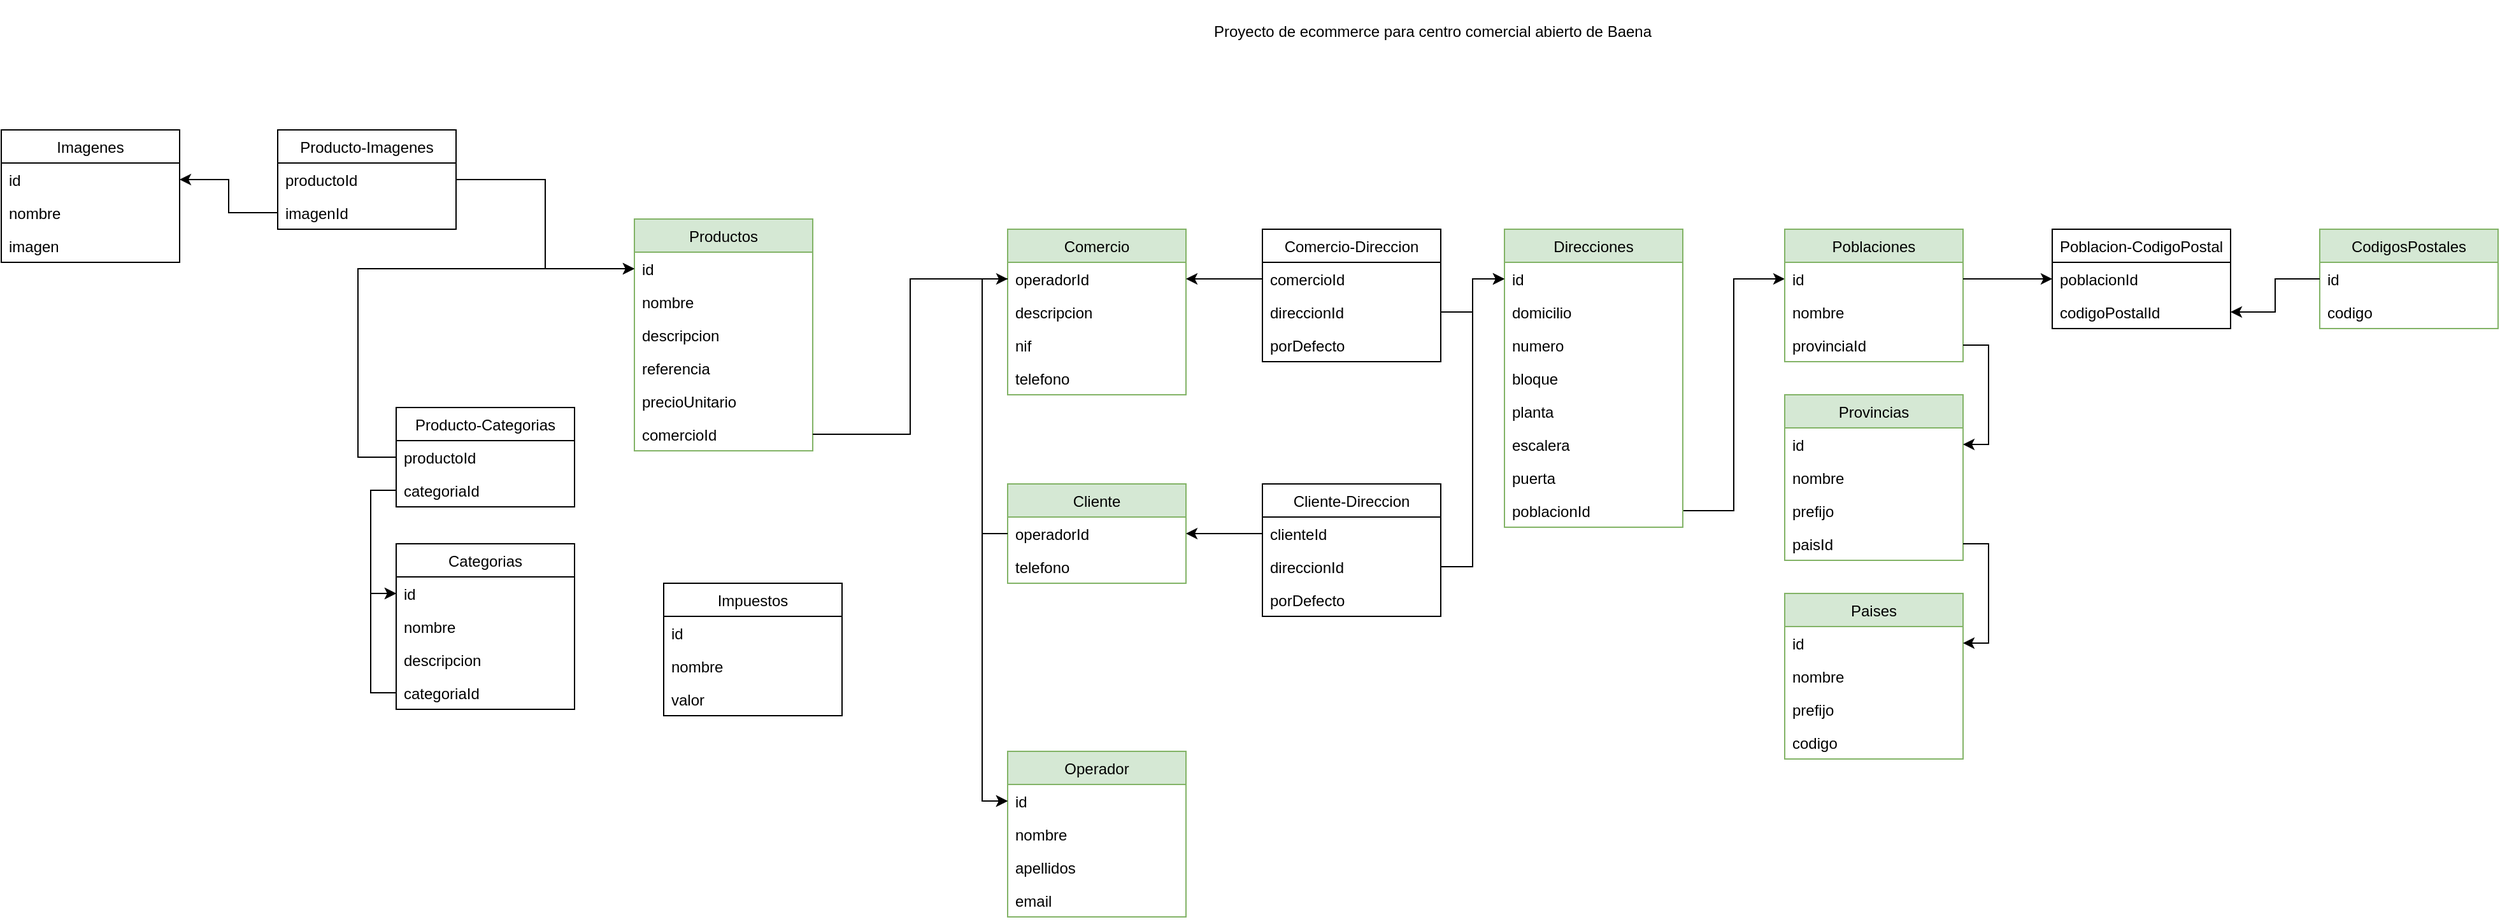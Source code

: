 <mxfile version="14.1.8" type="device"><diagram id="JystpbtqxENIOaLPguuW" name="Página-1"><mxGraphModel dx="2116" dy="822" grid="1" gridSize="10" guides="1" tooltips="1" connect="1" arrows="1" fold="1" page="1" pageScale="1" pageWidth="827" pageHeight="1169" math="0" shadow="0"><root><mxCell id="0"/><mxCell id="1" parent="0"/><mxCell id="8Uv8m09FUXOuzV-C2lgY-1" value="Comercio" style="swimlane;fontStyle=0;childLayout=stackLayout;horizontal=1;startSize=26;fillColor=#d5e8d4;horizontalStack=0;resizeParent=1;resizeParentMax=0;resizeLast=0;collapsible=1;marginBottom=0;strokeColor=#82b366;" vertex="1" parent="1"><mxGeometry x="-120" y="200" width="140" height="130" as="geometry"/></mxCell><mxCell id="8Uv8m09FUXOuzV-C2lgY-2" value="operadorId" style="text;strokeColor=none;fillColor=none;align=left;verticalAlign=top;spacingLeft=4;spacingRight=4;overflow=hidden;rotatable=0;points=[[0,0.5],[1,0.5]];portConstraint=eastwest;" vertex="1" parent="8Uv8m09FUXOuzV-C2lgY-1"><mxGeometry y="26" width="140" height="26" as="geometry"/></mxCell><mxCell id="8Uv8m09FUXOuzV-C2lgY-4" value="descripcion" style="text;strokeColor=none;fillColor=none;align=left;verticalAlign=top;spacingLeft=4;spacingRight=4;overflow=hidden;rotatable=0;points=[[0,0.5],[1,0.5]];portConstraint=eastwest;" vertex="1" parent="8Uv8m09FUXOuzV-C2lgY-1"><mxGeometry y="52" width="140" height="26" as="geometry"/></mxCell><mxCell id="8Uv8m09FUXOuzV-C2lgY-6" value="nif" style="text;strokeColor=none;fillColor=none;align=left;verticalAlign=top;spacingLeft=4;spacingRight=4;overflow=hidden;rotatable=0;points=[[0,0.5],[1,0.5]];portConstraint=eastwest;" vertex="1" parent="8Uv8m09FUXOuzV-C2lgY-1"><mxGeometry y="78" width="140" height="26" as="geometry"/></mxCell><mxCell id="8Uv8m09FUXOuzV-C2lgY-81" value="telefono" style="text;strokeColor=none;fillColor=none;align=left;verticalAlign=top;spacingLeft=4;spacingRight=4;overflow=hidden;rotatable=0;points=[[0,0.5],[1,0.5]];portConstraint=eastwest;" vertex="1" parent="8Uv8m09FUXOuzV-C2lgY-1"><mxGeometry y="104" width="140" height="26" as="geometry"/></mxCell><mxCell id="8Uv8m09FUXOuzV-C2lgY-5" value="Proyecto de ecommerce para centro comercial abierto de Baena" style="text;html=1;strokeColor=none;fillColor=none;align=left;verticalAlign=middle;whiteSpace=wrap;rounded=0;" vertex="1" parent="1"><mxGeometry x="40" y="20" width="760" height="50" as="geometry"/></mxCell><mxCell id="8Uv8m09FUXOuzV-C2lgY-32" value="" style="edgeStyle=orthogonalEdgeStyle;rounded=0;orthogonalLoop=1;jettySize=auto;html=1;exitX=1;exitY=0.5;exitDx=0;exitDy=0;entryX=0;entryY=0.5;entryDx=0;entryDy=0;" edge="1" parent="1" source="8Uv8m09FUXOuzV-C2lgY-33" target="8Uv8m09FUXOuzV-C2lgY-23"><mxGeometry relative="1" as="geometry"/></mxCell><mxCell id="8Uv8m09FUXOuzV-C2lgY-8" value="Direcciones" style="swimlane;fontStyle=0;childLayout=stackLayout;horizontal=1;startSize=26;fillColor=#d5e8d4;horizontalStack=0;resizeParent=1;resizeParentMax=0;resizeLast=0;collapsible=1;marginBottom=0;strokeColor=#82b366;" vertex="1" parent="1"><mxGeometry x="270" y="200" width="140" height="234" as="geometry"/></mxCell><mxCell id="8Uv8m09FUXOuzV-C2lgY-9" value="id" style="text;strokeColor=none;fillColor=none;align=left;verticalAlign=top;spacingLeft=4;spacingRight=4;overflow=hidden;rotatable=0;points=[[0,0.5],[1,0.5]];portConstraint=eastwest;" vertex="1" parent="8Uv8m09FUXOuzV-C2lgY-8"><mxGeometry y="26" width="140" height="26" as="geometry"/></mxCell><mxCell id="8Uv8m09FUXOuzV-C2lgY-16" value="domicilio" style="text;strokeColor=none;fillColor=none;align=left;verticalAlign=top;spacingLeft=4;spacingRight=4;overflow=hidden;rotatable=0;points=[[0,0.5],[1,0.5]];portConstraint=eastwest;" vertex="1" parent="8Uv8m09FUXOuzV-C2lgY-8"><mxGeometry y="52" width="140" height="26" as="geometry"/></mxCell><mxCell id="8Uv8m09FUXOuzV-C2lgY-17" value="numero" style="text;strokeColor=none;fillColor=none;align=left;verticalAlign=top;spacingLeft=4;spacingRight=4;overflow=hidden;rotatable=0;points=[[0,0.5],[1,0.5]];portConstraint=eastwest;" vertex="1" parent="8Uv8m09FUXOuzV-C2lgY-8"><mxGeometry y="78" width="140" height="26" as="geometry"/></mxCell><mxCell id="8Uv8m09FUXOuzV-C2lgY-18" value="bloque" style="text;strokeColor=none;fillColor=none;align=left;verticalAlign=top;spacingLeft=4;spacingRight=4;overflow=hidden;rotatable=0;points=[[0,0.5],[1,0.5]];portConstraint=eastwest;" vertex="1" parent="8Uv8m09FUXOuzV-C2lgY-8"><mxGeometry y="104" width="140" height="26" as="geometry"/></mxCell><mxCell id="8Uv8m09FUXOuzV-C2lgY-19" value="planta" style="text;strokeColor=none;fillColor=none;align=left;verticalAlign=top;spacingLeft=4;spacingRight=4;overflow=hidden;rotatable=0;points=[[0,0.5],[1,0.5]];portConstraint=eastwest;" vertex="1" parent="8Uv8m09FUXOuzV-C2lgY-8"><mxGeometry y="130" width="140" height="26" as="geometry"/></mxCell><mxCell id="8Uv8m09FUXOuzV-C2lgY-20" value="escalera" style="text;strokeColor=none;fillColor=none;align=left;verticalAlign=top;spacingLeft=4;spacingRight=4;overflow=hidden;rotatable=0;points=[[0,0.5],[1,0.5]];portConstraint=eastwest;" vertex="1" parent="8Uv8m09FUXOuzV-C2lgY-8"><mxGeometry y="156" width="140" height="26" as="geometry"/></mxCell><mxCell id="8Uv8m09FUXOuzV-C2lgY-21" value="puerta" style="text;strokeColor=none;fillColor=none;align=left;verticalAlign=top;spacingLeft=4;spacingRight=4;overflow=hidden;rotatable=0;points=[[0,0.5],[1,0.5]];portConstraint=eastwest;" vertex="1" parent="8Uv8m09FUXOuzV-C2lgY-8"><mxGeometry y="182" width="140" height="26" as="geometry"/></mxCell><mxCell id="8Uv8m09FUXOuzV-C2lgY-33" value="poblacionId" style="text;strokeColor=none;fillColor=none;align=left;verticalAlign=top;spacingLeft=4;spacingRight=4;overflow=hidden;rotatable=0;points=[[0,0.5],[1,0.5]];portConstraint=eastwest;" vertex="1" parent="8Uv8m09FUXOuzV-C2lgY-8"><mxGeometry y="208" width="140" height="26" as="geometry"/></mxCell><mxCell id="8Uv8m09FUXOuzV-C2lgY-22" value="Poblaciones" style="swimlane;fontStyle=0;childLayout=stackLayout;horizontal=1;startSize=26;fillColor=#d5e8d4;horizontalStack=0;resizeParent=1;resizeParentMax=0;resizeLast=0;collapsible=1;marginBottom=0;strokeColor=#82b366;" vertex="1" parent="1"><mxGeometry x="490" y="200" width="140" height="104" as="geometry"/></mxCell><mxCell id="8Uv8m09FUXOuzV-C2lgY-23" value="id" style="text;strokeColor=none;fillColor=none;align=left;verticalAlign=top;spacingLeft=4;spacingRight=4;overflow=hidden;rotatable=0;points=[[0,0.5],[1,0.5]];portConstraint=eastwest;" vertex="1" parent="8Uv8m09FUXOuzV-C2lgY-22"><mxGeometry y="26" width="140" height="26" as="geometry"/></mxCell><mxCell id="8Uv8m09FUXOuzV-C2lgY-24" value="nombre" style="text;strokeColor=none;fillColor=none;align=left;verticalAlign=top;spacingLeft=4;spacingRight=4;overflow=hidden;rotatable=0;points=[[0,0.5],[1,0.5]];portConstraint=eastwest;" vertex="1" parent="8Uv8m09FUXOuzV-C2lgY-22"><mxGeometry y="52" width="140" height="26" as="geometry"/></mxCell><mxCell id="8Uv8m09FUXOuzV-C2lgY-52" value="provinciaId" style="text;strokeColor=none;fillColor=none;align=left;verticalAlign=top;spacingLeft=4;spacingRight=4;overflow=hidden;rotatable=0;points=[[0,0.5],[1,0.5]];portConstraint=eastwest;" vertex="1" parent="8Uv8m09FUXOuzV-C2lgY-22"><mxGeometry y="78" width="140" height="26" as="geometry"/></mxCell><mxCell id="8Uv8m09FUXOuzV-C2lgY-34" value="CodigosPostales" style="swimlane;fontStyle=0;childLayout=stackLayout;horizontal=1;startSize=26;fillColor=#d5e8d4;horizontalStack=0;resizeParent=1;resizeParentMax=0;resizeLast=0;collapsible=1;marginBottom=0;strokeColor=#82b366;" vertex="1" parent="1"><mxGeometry x="910" y="200" width="140" height="78" as="geometry"/></mxCell><mxCell id="8Uv8m09FUXOuzV-C2lgY-35" value="id" style="text;strokeColor=none;fillColor=none;align=left;verticalAlign=top;spacingLeft=4;spacingRight=4;overflow=hidden;rotatable=0;points=[[0,0.5],[1,0.5]];portConstraint=eastwest;" vertex="1" parent="8Uv8m09FUXOuzV-C2lgY-34"><mxGeometry y="26" width="140" height="26" as="geometry"/></mxCell><mxCell id="8Uv8m09FUXOuzV-C2lgY-36" value="codigo" style="text;strokeColor=none;fillColor=none;align=left;verticalAlign=top;spacingLeft=4;spacingRight=4;overflow=hidden;rotatable=0;points=[[0,0.5],[1,0.5]];portConstraint=eastwest;" vertex="1" parent="8Uv8m09FUXOuzV-C2lgY-34"><mxGeometry y="52" width="140" height="26" as="geometry"/></mxCell><mxCell id="8Uv8m09FUXOuzV-C2lgY-38" value="Poblacion-CodigoPostal" style="swimlane;fontStyle=0;childLayout=stackLayout;horizontal=1;startSize=26;fillColor=none;horizontalStack=0;resizeParent=1;resizeParentMax=0;resizeLast=0;collapsible=1;marginBottom=0;" vertex="1" parent="1"><mxGeometry x="700" y="200" width="140" height="78" as="geometry"/></mxCell><mxCell id="8Uv8m09FUXOuzV-C2lgY-39" value="poblacionId" style="text;strokeColor=none;fillColor=none;align=left;verticalAlign=top;spacingLeft=4;spacingRight=4;overflow=hidden;rotatable=0;points=[[0,0.5],[1,0.5]];portConstraint=eastwest;" vertex="1" parent="8Uv8m09FUXOuzV-C2lgY-38"><mxGeometry y="26" width="140" height="26" as="geometry"/></mxCell><mxCell id="8Uv8m09FUXOuzV-C2lgY-40" value="codigoPostalId" style="text;strokeColor=none;fillColor=none;align=left;verticalAlign=top;spacingLeft=4;spacingRight=4;overflow=hidden;rotatable=0;points=[[0,0.5],[1,0.5]];portConstraint=eastwest;" vertex="1" parent="8Uv8m09FUXOuzV-C2lgY-38"><mxGeometry y="52" width="140" height="26" as="geometry"/></mxCell><mxCell id="8Uv8m09FUXOuzV-C2lgY-45" style="edgeStyle=orthogonalEdgeStyle;rounded=0;orthogonalLoop=1;jettySize=auto;html=1;exitX=1;exitY=0.5;exitDx=0;exitDy=0;entryX=0;entryY=0.5;entryDx=0;entryDy=0;" edge="1" parent="1" source="8Uv8m09FUXOuzV-C2lgY-23" target="8Uv8m09FUXOuzV-C2lgY-39"><mxGeometry relative="1" as="geometry"/></mxCell><mxCell id="8Uv8m09FUXOuzV-C2lgY-43" style="edgeStyle=orthogonalEdgeStyle;rounded=0;orthogonalLoop=1;jettySize=auto;html=1;exitX=0;exitY=0.5;exitDx=0;exitDy=0;entryX=1;entryY=0.5;entryDx=0;entryDy=0;" edge="1" parent="1" source="8Uv8m09FUXOuzV-C2lgY-35" target="8Uv8m09FUXOuzV-C2lgY-40"><mxGeometry relative="1" as="geometry"/></mxCell><mxCell id="8Uv8m09FUXOuzV-C2lgY-47" value="Provincias" style="swimlane;fontStyle=0;childLayout=stackLayout;horizontal=1;startSize=26;fillColor=#d5e8d4;horizontalStack=0;resizeParent=1;resizeParentMax=0;resizeLast=0;collapsible=1;marginBottom=0;strokeColor=#82b366;" vertex="1" parent="1"><mxGeometry x="490" y="330" width="140" height="130" as="geometry"/></mxCell><mxCell id="8Uv8m09FUXOuzV-C2lgY-48" value="id" style="text;strokeColor=none;fillColor=none;align=left;verticalAlign=top;spacingLeft=4;spacingRight=4;overflow=hidden;rotatable=0;points=[[0,0.5],[1,0.5]];portConstraint=eastwest;" vertex="1" parent="8Uv8m09FUXOuzV-C2lgY-47"><mxGeometry y="26" width="140" height="26" as="geometry"/></mxCell><mxCell id="8Uv8m09FUXOuzV-C2lgY-49" value="nombre" style="text;strokeColor=none;fillColor=none;align=left;verticalAlign=top;spacingLeft=4;spacingRight=4;overflow=hidden;rotatable=0;points=[[0,0.5],[1,0.5]];portConstraint=eastwest;" vertex="1" parent="8Uv8m09FUXOuzV-C2lgY-47"><mxGeometry y="52" width="140" height="26" as="geometry"/></mxCell><mxCell id="8Uv8m09FUXOuzV-C2lgY-58" value="prefijo" style="text;strokeColor=none;fillColor=none;align=left;verticalAlign=top;spacingLeft=4;spacingRight=4;overflow=hidden;rotatable=0;points=[[0,0.5],[1,0.5]];portConstraint=eastwest;" vertex="1" parent="8Uv8m09FUXOuzV-C2lgY-47"><mxGeometry y="78" width="140" height="26" as="geometry"/></mxCell><mxCell id="8Uv8m09FUXOuzV-C2lgY-59" value="paisId" style="text;strokeColor=none;fillColor=none;align=left;verticalAlign=top;spacingLeft=4;spacingRight=4;overflow=hidden;rotatable=0;points=[[0,0.5],[1,0.5]];portConstraint=eastwest;" vertex="1" parent="8Uv8m09FUXOuzV-C2lgY-47"><mxGeometry y="104" width="140" height="26" as="geometry"/></mxCell><mxCell id="8Uv8m09FUXOuzV-C2lgY-53" style="edgeStyle=orthogonalEdgeStyle;rounded=0;orthogonalLoop=1;jettySize=auto;html=1;exitX=1;exitY=0.5;exitDx=0;exitDy=0;entryX=1;entryY=0.5;entryDx=0;entryDy=0;" edge="1" parent="1" source="8Uv8m09FUXOuzV-C2lgY-52" target="8Uv8m09FUXOuzV-C2lgY-48"><mxGeometry relative="1" as="geometry"><mxPoint x="580" y="330" as="targetPoint"/></mxGeometry></mxCell><mxCell id="8Uv8m09FUXOuzV-C2lgY-54" value="Paises" style="swimlane;fontStyle=0;childLayout=stackLayout;horizontal=1;startSize=26;fillColor=#d5e8d4;horizontalStack=0;resizeParent=1;resizeParentMax=0;resizeLast=0;collapsible=1;marginBottom=0;strokeColor=#82b366;" vertex="1" parent="1"><mxGeometry x="490" y="486" width="140" height="130" as="geometry"/></mxCell><mxCell id="8Uv8m09FUXOuzV-C2lgY-55" value="id" style="text;strokeColor=none;fillColor=none;align=left;verticalAlign=top;spacingLeft=4;spacingRight=4;overflow=hidden;rotatable=0;points=[[0,0.5],[1,0.5]];portConstraint=eastwest;" vertex="1" parent="8Uv8m09FUXOuzV-C2lgY-54"><mxGeometry y="26" width="140" height="26" as="geometry"/></mxCell><mxCell id="8Uv8m09FUXOuzV-C2lgY-56" value="nombre" style="text;strokeColor=none;fillColor=none;align=left;verticalAlign=top;spacingLeft=4;spacingRight=4;overflow=hidden;rotatable=0;points=[[0,0.5],[1,0.5]];portConstraint=eastwest;" vertex="1" parent="8Uv8m09FUXOuzV-C2lgY-54"><mxGeometry y="52" width="140" height="26" as="geometry"/></mxCell><mxCell id="8Uv8m09FUXOuzV-C2lgY-62" value="prefijo" style="text;strokeColor=none;fillColor=none;align=left;verticalAlign=top;spacingLeft=4;spacingRight=4;overflow=hidden;rotatable=0;points=[[0,0.5],[1,0.5]];portConstraint=eastwest;" vertex="1" parent="8Uv8m09FUXOuzV-C2lgY-54"><mxGeometry y="78" width="140" height="26" as="geometry"/></mxCell><mxCell id="8Uv8m09FUXOuzV-C2lgY-63" value="codigo" style="text;strokeColor=none;fillColor=none;align=left;verticalAlign=top;spacingLeft=4;spacingRight=4;overflow=hidden;rotatable=0;points=[[0,0.5],[1,0.5]];portConstraint=eastwest;" vertex="1" parent="8Uv8m09FUXOuzV-C2lgY-54"><mxGeometry y="104" width="140" height="26" as="geometry"/></mxCell><mxCell id="8Uv8m09FUXOuzV-C2lgY-61" style="edgeStyle=orthogonalEdgeStyle;rounded=0;orthogonalLoop=1;jettySize=auto;html=1;exitX=1;exitY=0.5;exitDx=0;exitDy=0;entryX=1;entryY=0.5;entryDx=0;entryDy=0;" edge="1" parent="1" source="8Uv8m09FUXOuzV-C2lgY-59" target="8Uv8m09FUXOuzV-C2lgY-55"><mxGeometry relative="1" as="geometry"/></mxCell><mxCell id="8Uv8m09FUXOuzV-C2lgY-64" value="Cliente" style="swimlane;fontStyle=0;childLayout=stackLayout;horizontal=1;startSize=26;fillColor=#d5e8d4;horizontalStack=0;resizeParent=1;resizeParentMax=0;resizeLast=0;collapsible=1;marginBottom=0;strokeColor=#82b366;" vertex="1" parent="1"><mxGeometry x="-120" y="400" width="140" height="78" as="geometry"/></mxCell><mxCell id="8Uv8m09FUXOuzV-C2lgY-65" value="operadorId" style="text;strokeColor=none;fillColor=none;align=left;verticalAlign=top;spacingLeft=4;spacingRight=4;overflow=hidden;rotatable=0;points=[[0,0.5],[1,0.5]];portConstraint=eastwest;" vertex="1" parent="8Uv8m09FUXOuzV-C2lgY-64"><mxGeometry y="26" width="140" height="26" as="geometry"/></mxCell><mxCell id="8Uv8m09FUXOuzV-C2lgY-83" value="telefono" style="text;strokeColor=none;fillColor=none;align=left;verticalAlign=top;spacingLeft=4;spacingRight=4;overflow=hidden;rotatable=0;points=[[0,0.5],[1,0.5]];portConstraint=eastwest;" vertex="1" parent="8Uv8m09FUXOuzV-C2lgY-64"><mxGeometry y="52" width="140" height="26" as="geometry"/></mxCell><mxCell id="8Uv8m09FUXOuzV-C2lgY-68" value="Comercio-Direccion" style="swimlane;fontStyle=0;childLayout=stackLayout;horizontal=1;startSize=26;fillColor=none;horizontalStack=0;resizeParent=1;resizeParentMax=0;resizeLast=0;collapsible=1;marginBottom=0;" vertex="1" parent="1"><mxGeometry x="80" y="200" width="140" height="104" as="geometry"/></mxCell><mxCell id="8Uv8m09FUXOuzV-C2lgY-69" value="comercioId" style="text;strokeColor=none;fillColor=none;align=left;verticalAlign=top;spacingLeft=4;spacingRight=4;overflow=hidden;rotatable=0;points=[[0,0.5],[1,0.5]];portConstraint=eastwest;" vertex="1" parent="8Uv8m09FUXOuzV-C2lgY-68"><mxGeometry y="26" width="140" height="26" as="geometry"/></mxCell><mxCell id="8Uv8m09FUXOuzV-C2lgY-70" value="direccionId" style="text;strokeColor=none;fillColor=none;align=left;verticalAlign=top;spacingLeft=4;spacingRight=4;overflow=hidden;rotatable=0;points=[[0,0.5],[1,0.5]];portConstraint=eastwest;" vertex="1" parent="8Uv8m09FUXOuzV-C2lgY-68"><mxGeometry y="52" width="140" height="26" as="geometry"/></mxCell><mxCell id="8Uv8m09FUXOuzV-C2lgY-71" value="porDefecto" style="text;strokeColor=none;fillColor=none;align=left;verticalAlign=top;spacingLeft=4;spacingRight=4;overflow=hidden;rotatable=0;points=[[0,0.5],[1,0.5]];portConstraint=eastwest;" vertex="1" parent="8Uv8m09FUXOuzV-C2lgY-68"><mxGeometry y="78" width="140" height="26" as="geometry"/></mxCell><mxCell id="8Uv8m09FUXOuzV-C2lgY-72" style="edgeStyle=orthogonalEdgeStyle;rounded=0;orthogonalLoop=1;jettySize=auto;html=1;exitX=0;exitY=0.5;exitDx=0;exitDy=0;entryX=1;entryY=0.5;entryDx=0;entryDy=0;" edge="1" parent="1" source="8Uv8m09FUXOuzV-C2lgY-69" target="8Uv8m09FUXOuzV-C2lgY-2"><mxGeometry relative="1" as="geometry"/></mxCell><mxCell id="8Uv8m09FUXOuzV-C2lgY-73" style="edgeStyle=orthogonalEdgeStyle;rounded=0;orthogonalLoop=1;jettySize=auto;html=1;exitX=1;exitY=0.5;exitDx=0;exitDy=0;entryX=0;entryY=0.5;entryDx=0;entryDy=0;" edge="1" parent="1" source="8Uv8m09FUXOuzV-C2lgY-70" target="8Uv8m09FUXOuzV-C2lgY-9"><mxGeometry relative="1" as="geometry"/></mxCell><mxCell id="8Uv8m09FUXOuzV-C2lgY-74" value="Cliente-Direccion" style="swimlane;fontStyle=0;childLayout=stackLayout;horizontal=1;startSize=26;fillColor=none;horizontalStack=0;resizeParent=1;resizeParentMax=0;resizeLast=0;collapsible=1;marginBottom=0;" vertex="1" parent="1"><mxGeometry x="80" y="400" width="140" height="104" as="geometry"/></mxCell><mxCell id="8Uv8m09FUXOuzV-C2lgY-75" value="clienteId" style="text;strokeColor=none;fillColor=none;align=left;verticalAlign=top;spacingLeft=4;spacingRight=4;overflow=hidden;rotatable=0;points=[[0,0.5],[1,0.5]];portConstraint=eastwest;" vertex="1" parent="8Uv8m09FUXOuzV-C2lgY-74"><mxGeometry y="26" width="140" height="26" as="geometry"/></mxCell><mxCell id="8Uv8m09FUXOuzV-C2lgY-76" value="direccionId" style="text;strokeColor=none;fillColor=none;align=left;verticalAlign=top;spacingLeft=4;spacingRight=4;overflow=hidden;rotatable=0;points=[[0,0.5],[1,0.5]];portConstraint=eastwest;" vertex="1" parent="8Uv8m09FUXOuzV-C2lgY-74"><mxGeometry y="52" width="140" height="26" as="geometry"/></mxCell><mxCell id="8Uv8m09FUXOuzV-C2lgY-77" value="porDefecto" style="text;strokeColor=none;fillColor=none;align=left;verticalAlign=top;spacingLeft=4;spacingRight=4;overflow=hidden;rotatable=0;points=[[0,0.5],[1,0.5]];portConstraint=eastwest;" vertex="1" parent="8Uv8m09FUXOuzV-C2lgY-74"><mxGeometry y="78" width="140" height="26" as="geometry"/></mxCell><mxCell id="8Uv8m09FUXOuzV-C2lgY-78" style="edgeStyle=orthogonalEdgeStyle;rounded=0;orthogonalLoop=1;jettySize=auto;html=1;exitX=0;exitY=0.5;exitDx=0;exitDy=0;entryX=1;entryY=0.5;entryDx=0;entryDy=0;" edge="1" parent="1" source="8Uv8m09FUXOuzV-C2lgY-75" target="8Uv8m09FUXOuzV-C2lgY-65"><mxGeometry relative="1" as="geometry"/></mxCell><mxCell id="8Uv8m09FUXOuzV-C2lgY-79" style="edgeStyle=orthogonalEdgeStyle;rounded=0;orthogonalLoop=1;jettySize=auto;html=1;exitX=1;exitY=0.5;exitDx=0;exitDy=0;entryX=0;entryY=0.5;entryDx=0;entryDy=0;" edge="1" parent="1" source="8Uv8m09FUXOuzV-C2lgY-76" target="8Uv8m09FUXOuzV-C2lgY-9"><mxGeometry relative="1" as="geometry"/></mxCell><mxCell id="8Uv8m09FUXOuzV-C2lgY-85" value="Productos" style="swimlane;fontStyle=0;childLayout=stackLayout;horizontal=1;startSize=26;fillColor=#d5e8d4;horizontalStack=0;resizeParent=1;resizeParentMax=0;resizeLast=0;collapsible=1;marginBottom=0;strokeColor=#82b366;" vertex="1" parent="1"><mxGeometry x="-413" y="192" width="140" height="182" as="geometry"/></mxCell><mxCell id="8Uv8m09FUXOuzV-C2lgY-86" value="id" style="text;strokeColor=none;fillColor=none;align=left;verticalAlign=top;spacingLeft=4;spacingRight=4;overflow=hidden;rotatable=0;points=[[0,0.5],[1,0.5]];portConstraint=eastwest;" vertex="1" parent="8Uv8m09FUXOuzV-C2lgY-85"><mxGeometry y="26" width="140" height="26" as="geometry"/></mxCell><mxCell id="8Uv8m09FUXOuzV-C2lgY-87" value="nombre" style="text;strokeColor=none;fillColor=none;align=left;verticalAlign=top;spacingLeft=4;spacingRight=4;overflow=hidden;rotatable=0;points=[[0,0.5],[1,0.5]];portConstraint=eastwest;" vertex="1" parent="8Uv8m09FUXOuzV-C2lgY-85"><mxGeometry y="52" width="140" height="26" as="geometry"/></mxCell><mxCell id="8Uv8m09FUXOuzV-C2lgY-88" value="descripcion" style="text;strokeColor=none;fillColor=none;align=left;verticalAlign=top;spacingLeft=4;spacingRight=4;overflow=hidden;rotatable=0;points=[[0,0.5],[1,0.5]];portConstraint=eastwest;" vertex="1" parent="8Uv8m09FUXOuzV-C2lgY-85"><mxGeometry y="78" width="140" height="26" as="geometry"/></mxCell><mxCell id="8Uv8m09FUXOuzV-C2lgY-97" value="referencia" style="text;strokeColor=none;fillColor=none;align=left;verticalAlign=top;spacingLeft=4;spacingRight=4;overflow=hidden;rotatable=0;points=[[0,0.5],[1,0.5]];portConstraint=eastwest;" vertex="1" parent="8Uv8m09FUXOuzV-C2lgY-85"><mxGeometry y="104" width="140" height="26" as="geometry"/></mxCell><mxCell id="8Uv8m09FUXOuzV-C2lgY-123" value="precioUnitario" style="text;strokeColor=none;fillColor=none;align=left;verticalAlign=top;spacingLeft=4;spacingRight=4;overflow=hidden;rotatable=0;points=[[0,0.5],[1,0.5]];portConstraint=eastwest;" vertex="1" parent="8Uv8m09FUXOuzV-C2lgY-85"><mxGeometry y="130" width="140" height="26" as="geometry"/></mxCell><mxCell id="8Uv8m09FUXOuzV-C2lgY-135" value="comercioId" style="text;strokeColor=none;fillColor=none;align=left;verticalAlign=top;spacingLeft=4;spacingRight=4;overflow=hidden;rotatable=0;points=[[0,0.5],[1,0.5]];portConstraint=eastwest;" vertex="1" parent="8Uv8m09FUXOuzV-C2lgY-85"><mxGeometry y="156" width="140" height="26" as="geometry"/></mxCell><mxCell id="8Uv8m09FUXOuzV-C2lgY-100" value="Categorias" style="swimlane;fontStyle=0;childLayout=stackLayout;horizontal=1;startSize=26;fillColor=none;horizontalStack=0;resizeParent=1;resizeParentMax=0;resizeLast=0;collapsible=1;marginBottom=0;" vertex="1" parent="1"><mxGeometry x="-600" y="447" width="140" height="130" as="geometry"/></mxCell><mxCell id="8Uv8m09FUXOuzV-C2lgY-101" value="id" style="text;strokeColor=none;fillColor=none;align=left;verticalAlign=top;spacingLeft=4;spacingRight=4;overflow=hidden;rotatable=0;points=[[0,0.5],[1,0.5]];portConstraint=eastwest;" vertex="1" parent="8Uv8m09FUXOuzV-C2lgY-100"><mxGeometry y="26" width="140" height="26" as="geometry"/></mxCell><mxCell id="8Uv8m09FUXOuzV-C2lgY-102" value="nombre" style="text;strokeColor=none;fillColor=none;align=left;verticalAlign=top;spacingLeft=4;spacingRight=4;overflow=hidden;rotatable=0;points=[[0,0.5],[1,0.5]];portConstraint=eastwest;" vertex="1" parent="8Uv8m09FUXOuzV-C2lgY-100"><mxGeometry y="52" width="140" height="26" as="geometry"/></mxCell><mxCell id="8Uv8m09FUXOuzV-C2lgY-103" value="descripcion" style="text;strokeColor=none;fillColor=none;align=left;verticalAlign=top;spacingLeft=4;spacingRight=4;overflow=hidden;rotatable=0;points=[[0,0.5],[1,0.5]];portConstraint=eastwest;" vertex="1" parent="8Uv8m09FUXOuzV-C2lgY-100"><mxGeometry y="78" width="140" height="26" as="geometry"/></mxCell><mxCell id="8Uv8m09FUXOuzV-C2lgY-105" style="edgeStyle=orthogonalEdgeStyle;rounded=0;orthogonalLoop=1;jettySize=auto;html=1;exitX=0;exitY=0.5;exitDx=0;exitDy=0;entryX=0;entryY=0.5;entryDx=0;entryDy=0;" edge="1" parent="8Uv8m09FUXOuzV-C2lgY-100" source="8Uv8m09FUXOuzV-C2lgY-104" target="8Uv8m09FUXOuzV-C2lgY-101"><mxGeometry relative="1" as="geometry"/></mxCell><mxCell id="8Uv8m09FUXOuzV-C2lgY-104" value="categoriaId" style="text;strokeColor=none;fillColor=none;align=left;verticalAlign=top;spacingLeft=4;spacingRight=4;overflow=hidden;rotatable=0;points=[[0,0.5],[1,0.5]];portConstraint=eastwest;" vertex="1" parent="8Uv8m09FUXOuzV-C2lgY-100"><mxGeometry y="104" width="140" height="26" as="geometry"/></mxCell><mxCell id="8Uv8m09FUXOuzV-C2lgY-106" value="Producto-Categorias" style="swimlane;fontStyle=0;childLayout=stackLayout;horizontal=1;startSize=26;fillColor=none;horizontalStack=0;resizeParent=1;resizeParentMax=0;resizeLast=0;collapsible=1;marginBottom=0;" vertex="1" parent="1"><mxGeometry x="-600" y="340" width="140" height="78" as="geometry"/></mxCell><mxCell id="8Uv8m09FUXOuzV-C2lgY-107" value="productoId" style="text;strokeColor=none;fillColor=none;align=left;verticalAlign=top;spacingLeft=4;spacingRight=4;overflow=hidden;rotatable=0;points=[[0,0.5],[1,0.5]];portConstraint=eastwest;" vertex="1" parent="8Uv8m09FUXOuzV-C2lgY-106"><mxGeometry y="26" width="140" height="26" as="geometry"/></mxCell><mxCell id="8Uv8m09FUXOuzV-C2lgY-108" value="categoriaId" style="text;strokeColor=none;fillColor=none;align=left;verticalAlign=top;spacingLeft=4;spacingRight=4;overflow=hidden;rotatable=0;points=[[0,0.5],[1,0.5]];portConstraint=eastwest;" vertex="1" parent="8Uv8m09FUXOuzV-C2lgY-106"><mxGeometry y="52" width="140" height="26" as="geometry"/></mxCell><mxCell id="8Uv8m09FUXOuzV-C2lgY-110" style="edgeStyle=orthogonalEdgeStyle;rounded=0;orthogonalLoop=1;jettySize=auto;html=1;exitX=0;exitY=0.5;exitDx=0;exitDy=0;entryX=0;entryY=0.5;entryDx=0;entryDy=0;" edge="1" parent="1" source="8Uv8m09FUXOuzV-C2lgY-107" target="8Uv8m09FUXOuzV-C2lgY-86"><mxGeometry relative="1" as="geometry"><Array as="points"><mxPoint x="-630" y="379"/><mxPoint x="-630" y="231"/></Array></mxGeometry></mxCell><mxCell id="8Uv8m09FUXOuzV-C2lgY-111" style="edgeStyle=orthogonalEdgeStyle;rounded=0;orthogonalLoop=1;jettySize=auto;html=1;exitX=0;exitY=0.5;exitDx=0;exitDy=0;entryX=0;entryY=0.5;entryDx=0;entryDy=0;" edge="1" parent="1" source="8Uv8m09FUXOuzV-C2lgY-108" target="8Uv8m09FUXOuzV-C2lgY-101"><mxGeometry relative="1" as="geometry"/></mxCell><mxCell id="8Uv8m09FUXOuzV-C2lgY-112" value="Imagenes" style="swimlane;fontStyle=0;childLayout=stackLayout;horizontal=1;startSize=26;fillColor=none;horizontalStack=0;resizeParent=1;resizeParentMax=0;resizeLast=0;collapsible=1;marginBottom=0;" vertex="1" parent="1"><mxGeometry x="-910" y="122" width="140" height="104" as="geometry"/></mxCell><mxCell id="8Uv8m09FUXOuzV-C2lgY-113" value="id" style="text;strokeColor=none;fillColor=none;align=left;verticalAlign=top;spacingLeft=4;spacingRight=4;overflow=hidden;rotatable=0;points=[[0,0.5],[1,0.5]];portConstraint=eastwest;" vertex="1" parent="8Uv8m09FUXOuzV-C2lgY-112"><mxGeometry y="26" width="140" height="26" as="geometry"/></mxCell><mxCell id="8Uv8m09FUXOuzV-C2lgY-114" value="nombre" style="text;strokeColor=none;fillColor=none;align=left;verticalAlign=top;spacingLeft=4;spacingRight=4;overflow=hidden;rotatable=0;points=[[0,0.5],[1,0.5]];portConstraint=eastwest;" vertex="1" parent="8Uv8m09FUXOuzV-C2lgY-112"><mxGeometry y="52" width="140" height="26" as="geometry"/></mxCell><mxCell id="8Uv8m09FUXOuzV-C2lgY-115" value="imagen" style="text;strokeColor=none;fillColor=none;align=left;verticalAlign=top;spacingLeft=4;spacingRight=4;overflow=hidden;rotatable=0;points=[[0,0.5],[1,0.5]];portConstraint=eastwest;" vertex="1" parent="8Uv8m09FUXOuzV-C2lgY-112"><mxGeometry y="78" width="140" height="26" as="geometry"/></mxCell><mxCell id="8Uv8m09FUXOuzV-C2lgY-116" value="Producto-Imagenes" style="swimlane;fontStyle=0;childLayout=stackLayout;horizontal=1;startSize=26;fillColor=none;horizontalStack=0;resizeParent=1;resizeParentMax=0;resizeLast=0;collapsible=1;marginBottom=0;" vertex="1" parent="1"><mxGeometry x="-693" y="122" width="140" height="78" as="geometry"/></mxCell><mxCell id="8Uv8m09FUXOuzV-C2lgY-117" value="productoId" style="text;strokeColor=none;fillColor=none;align=left;verticalAlign=top;spacingLeft=4;spacingRight=4;overflow=hidden;rotatable=0;points=[[0,0.5],[1,0.5]];portConstraint=eastwest;" vertex="1" parent="8Uv8m09FUXOuzV-C2lgY-116"><mxGeometry y="26" width="140" height="26" as="geometry"/></mxCell><mxCell id="8Uv8m09FUXOuzV-C2lgY-118" value="imagenId" style="text;strokeColor=none;fillColor=none;align=left;verticalAlign=top;spacingLeft=4;spacingRight=4;overflow=hidden;rotatable=0;points=[[0,0.5],[1,0.5]];portConstraint=eastwest;" vertex="1" parent="8Uv8m09FUXOuzV-C2lgY-116"><mxGeometry y="52" width="140" height="26" as="geometry"/></mxCell><mxCell id="8Uv8m09FUXOuzV-C2lgY-120" style="edgeStyle=orthogonalEdgeStyle;rounded=0;orthogonalLoop=1;jettySize=auto;html=1;exitX=1;exitY=0.5;exitDx=0;exitDy=0;entryX=0;entryY=0.5;entryDx=0;entryDy=0;" edge="1" parent="1" source="8Uv8m09FUXOuzV-C2lgY-117" target="8Uv8m09FUXOuzV-C2lgY-86"><mxGeometry relative="1" as="geometry"/></mxCell><mxCell id="8Uv8m09FUXOuzV-C2lgY-121" style="edgeStyle=orthogonalEdgeStyle;rounded=0;orthogonalLoop=1;jettySize=auto;html=1;exitX=0;exitY=0.5;exitDx=0;exitDy=0;entryX=1;entryY=0.5;entryDx=0;entryDy=0;" edge="1" parent="1" source="8Uv8m09FUXOuzV-C2lgY-118" target="8Uv8m09FUXOuzV-C2lgY-113"><mxGeometry relative="1" as="geometry"/></mxCell><mxCell id="8Uv8m09FUXOuzV-C2lgY-124" value="Impuestos" style="swimlane;fontStyle=0;childLayout=stackLayout;horizontal=1;startSize=26;fillColor=none;horizontalStack=0;resizeParent=1;resizeParentMax=0;resizeLast=0;collapsible=1;marginBottom=0;" vertex="1" parent="1"><mxGeometry x="-390" y="478" width="140" height="104" as="geometry"/></mxCell><mxCell id="8Uv8m09FUXOuzV-C2lgY-125" value="id" style="text;strokeColor=none;fillColor=none;align=left;verticalAlign=top;spacingLeft=4;spacingRight=4;overflow=hidden;rotatable=0;points=[[0,0.5],[1,0.5]];portConstraint=eastwest;" vertex="1" parent="8Uv8m09FUXOuzV-C2lgY-124"><mxGeometry y="26" width="140" height="26" as="geometry"/></mxCell><mxCell id="8Uv8m09FUXOuzV-C2lgY-126" value="nombre" style="text;strokeColor=none;fillColor=none;align=left;verticalAlign=top;spacingLeft=4;spacingRight=4;overflow=hidden;rotatable=0;points=[[0,0.5],[1,0.5]];portConstraint=eastwest;" vertex="1" parent="8Uv8m09FUXOuzV-C2lgY-124"><mxGeometry y="52" width="140" height="26" as="geometry"/></mxCell><mxCell id="8Uv8m09FUXOuzV-C2lgY-127" value="valor" style="text;strokeColor=none;fillColor=none;align=left;verticalAlign=top;spacingLeft=4;spacingRight=4;overflow=hidden;rotatable=0;points=[[0,0.5],[1,0.5]];portConstraint=eastwest;" vertex="1" parent="8Uv8m09FUXOuzV-C2lgY-124"><mxGeometry y="78" width="140" height="26" as="geometry"/></mxCell><mxCell id="8Uv8m09FUXOuzV-C2lgY-128" value="Operador" style="swimlane;fontStyle=0;childLayout=stackLayout;horizontal=1;startSize=26;fillColor=#d5e8d4;horizontalStack=0;resizeParent=1;resizeParentMax=0;resizeLast=0;collapsible=1;marginBottom=0;strokeColor=#82b366;" vertex="1" parent="1"><mxGeometry x="-120" y="610" width="140" height="130" as="geometry"/></mxCell><mxCell id="8Uv8m09FUXOuzV-C2lgY-129" value="id" style="text;strokeColor=none;fillColor=none;align=left;verticalAlign=top;spacingLeft=4;spacingRight=4;overflow=hidden;rotatable=0;points=[[0,0.5],[1,0.5]];portConstraint=eastwest;" vertex="1" parent="8Uv8m09FUXOuzV-C2lgY-128"><mxGeometry y="26" width="140" height="26" as="geometry"/></mxCell><mxCell id="8Uv8m09FUXOuzV-C2lgY-130" value="nombre" style="text;strokeColor=none;fillColor=none;align=left;verticalAlign=top;spacingLeft=4;spacingRight=4;overflow=hidden;rotatable=0;points=[[0,0.5],[1,0.5]];portConstraint=eastwest;" vertex="1" parent="8Uv8m09FUXOuzV-C2lgY-128"><mxGeometry y="52" width="140" height="26" as="geometry"/></mxCell><mxCell id="8Uv8m09FUXOuzV-C2lgY-131" value="apellidos" style="text;strokeColor=none;fillColor=none;align=left;verticalAlign=top;spacingLeft=4;spacingRight=4;overflow=hidden;rotatable=0;points=[[0,0.5],[1,0.5]];portConstraint=eastwest;" vertex="1" parent="8Uv8m09FUXOuzV-C2lgY-128"><mxGeometry y="78" width="140" height="26" as="geometry"/></mxCell><mxCell id="8Uv8m09FUXOuzV-C2lgY-132" value="email" style="text;strokeColor=none;fillColor=none;align=left;verticalAlign=top;spacingLeft=4;spacingRight=4;overflow=hidden;rotatable=0;points=[[0,0.5],[1,0.5]];portConstraint=eastwest;" vertex="1" parent="8Uv8m09FUXOuzV-C2lgY-128"><mxGeometry y="104" width="140" height="26" as="geometry"/></mxCell><mxCell id="8Uv8m09FUXOuzV-C2lgY-133" style="edgeStyle=orthogonalEdgeStyle;rounded=0;orthogonalLoop=1;jettySize=auto;html=1;exitX=0;exitY=0.5;exitDx=0;exitDy=0;entryX=0;entryY=0.5;entryDx=0;entryDy=0;" edge="1" parent="1" source="8Uv8m09FUXOuzV-C2lgY-65" target="8Uv8m09FUXOuzV-C2lgY-129"><mxGeometry relative="1" as="geometry"/></mxCell><mxCell id="8Uv8m09FUXOuzV-C2lgY-134" style="edgeStyle=orthogonalEdgeStyle;rounded=0;orthogonalLoop=1;jettySize=auto;html=1;exitX=0;exitY=0.5;exitDx=0;exitDy=0;entryX=0;entryY=0.5;entryDx=0;entryDy=0;" edge="1" parent="1" source="8Uv8m09FUXOuzV-C2lgY-2" target="8Uv8m09FUXOuzV-C2lgY-129"><mxGeometry relative="1" as="geometry"/></mxCell><mxCell id="8Uv8m09FUXOuzV-C2lgY-136" style="edgeStyle=orthogonalEdgeStyle;rounded=0;orthogonalLoop=1;jettySize=auto;html=1;exitX=1;exitY=0.5;exitDx=0;exitDy=0;entryX=0;entryY=0.5;entryDx=0;entryDy=0;" edge="1" parent="1" source="8Uv8m09FUXOuzV-C2lgY-135" target="8Uv8m09FUXOuzV-C2lgY-2"><mxGeometry relative="1" as="geometry"/></mxCell></root></mxGraphModel></diagram></mxfile>